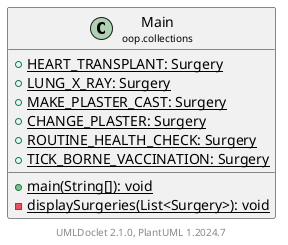 @startuml
    set namespaceSeparator none
    hide empty fields
    hide empty methods

    class "<size:14>Main\n<size:10>oop.collections" as oop.collections.Main [[Main.html]] {
        {static} +HEART_TRANSPLANT: Surgery
        {static} +LUNG_X_RAY: Surgery
        {static} +MAKE_PLASTER_CAST: Surgery
        {static} +CHANGE_PLASTER: Surgery
        {static} +ROUTINE_HEALTH_CHECK: Surgery
        {static} +TICK_BORNE_VACCINATION: Surgery
        {static} +main(String[]): void
        {static} -displaySurgeries(List<Surgery>): void
    }

    center footer UMLDoclet 2.1.0, PlantUML %version()
@enduml
